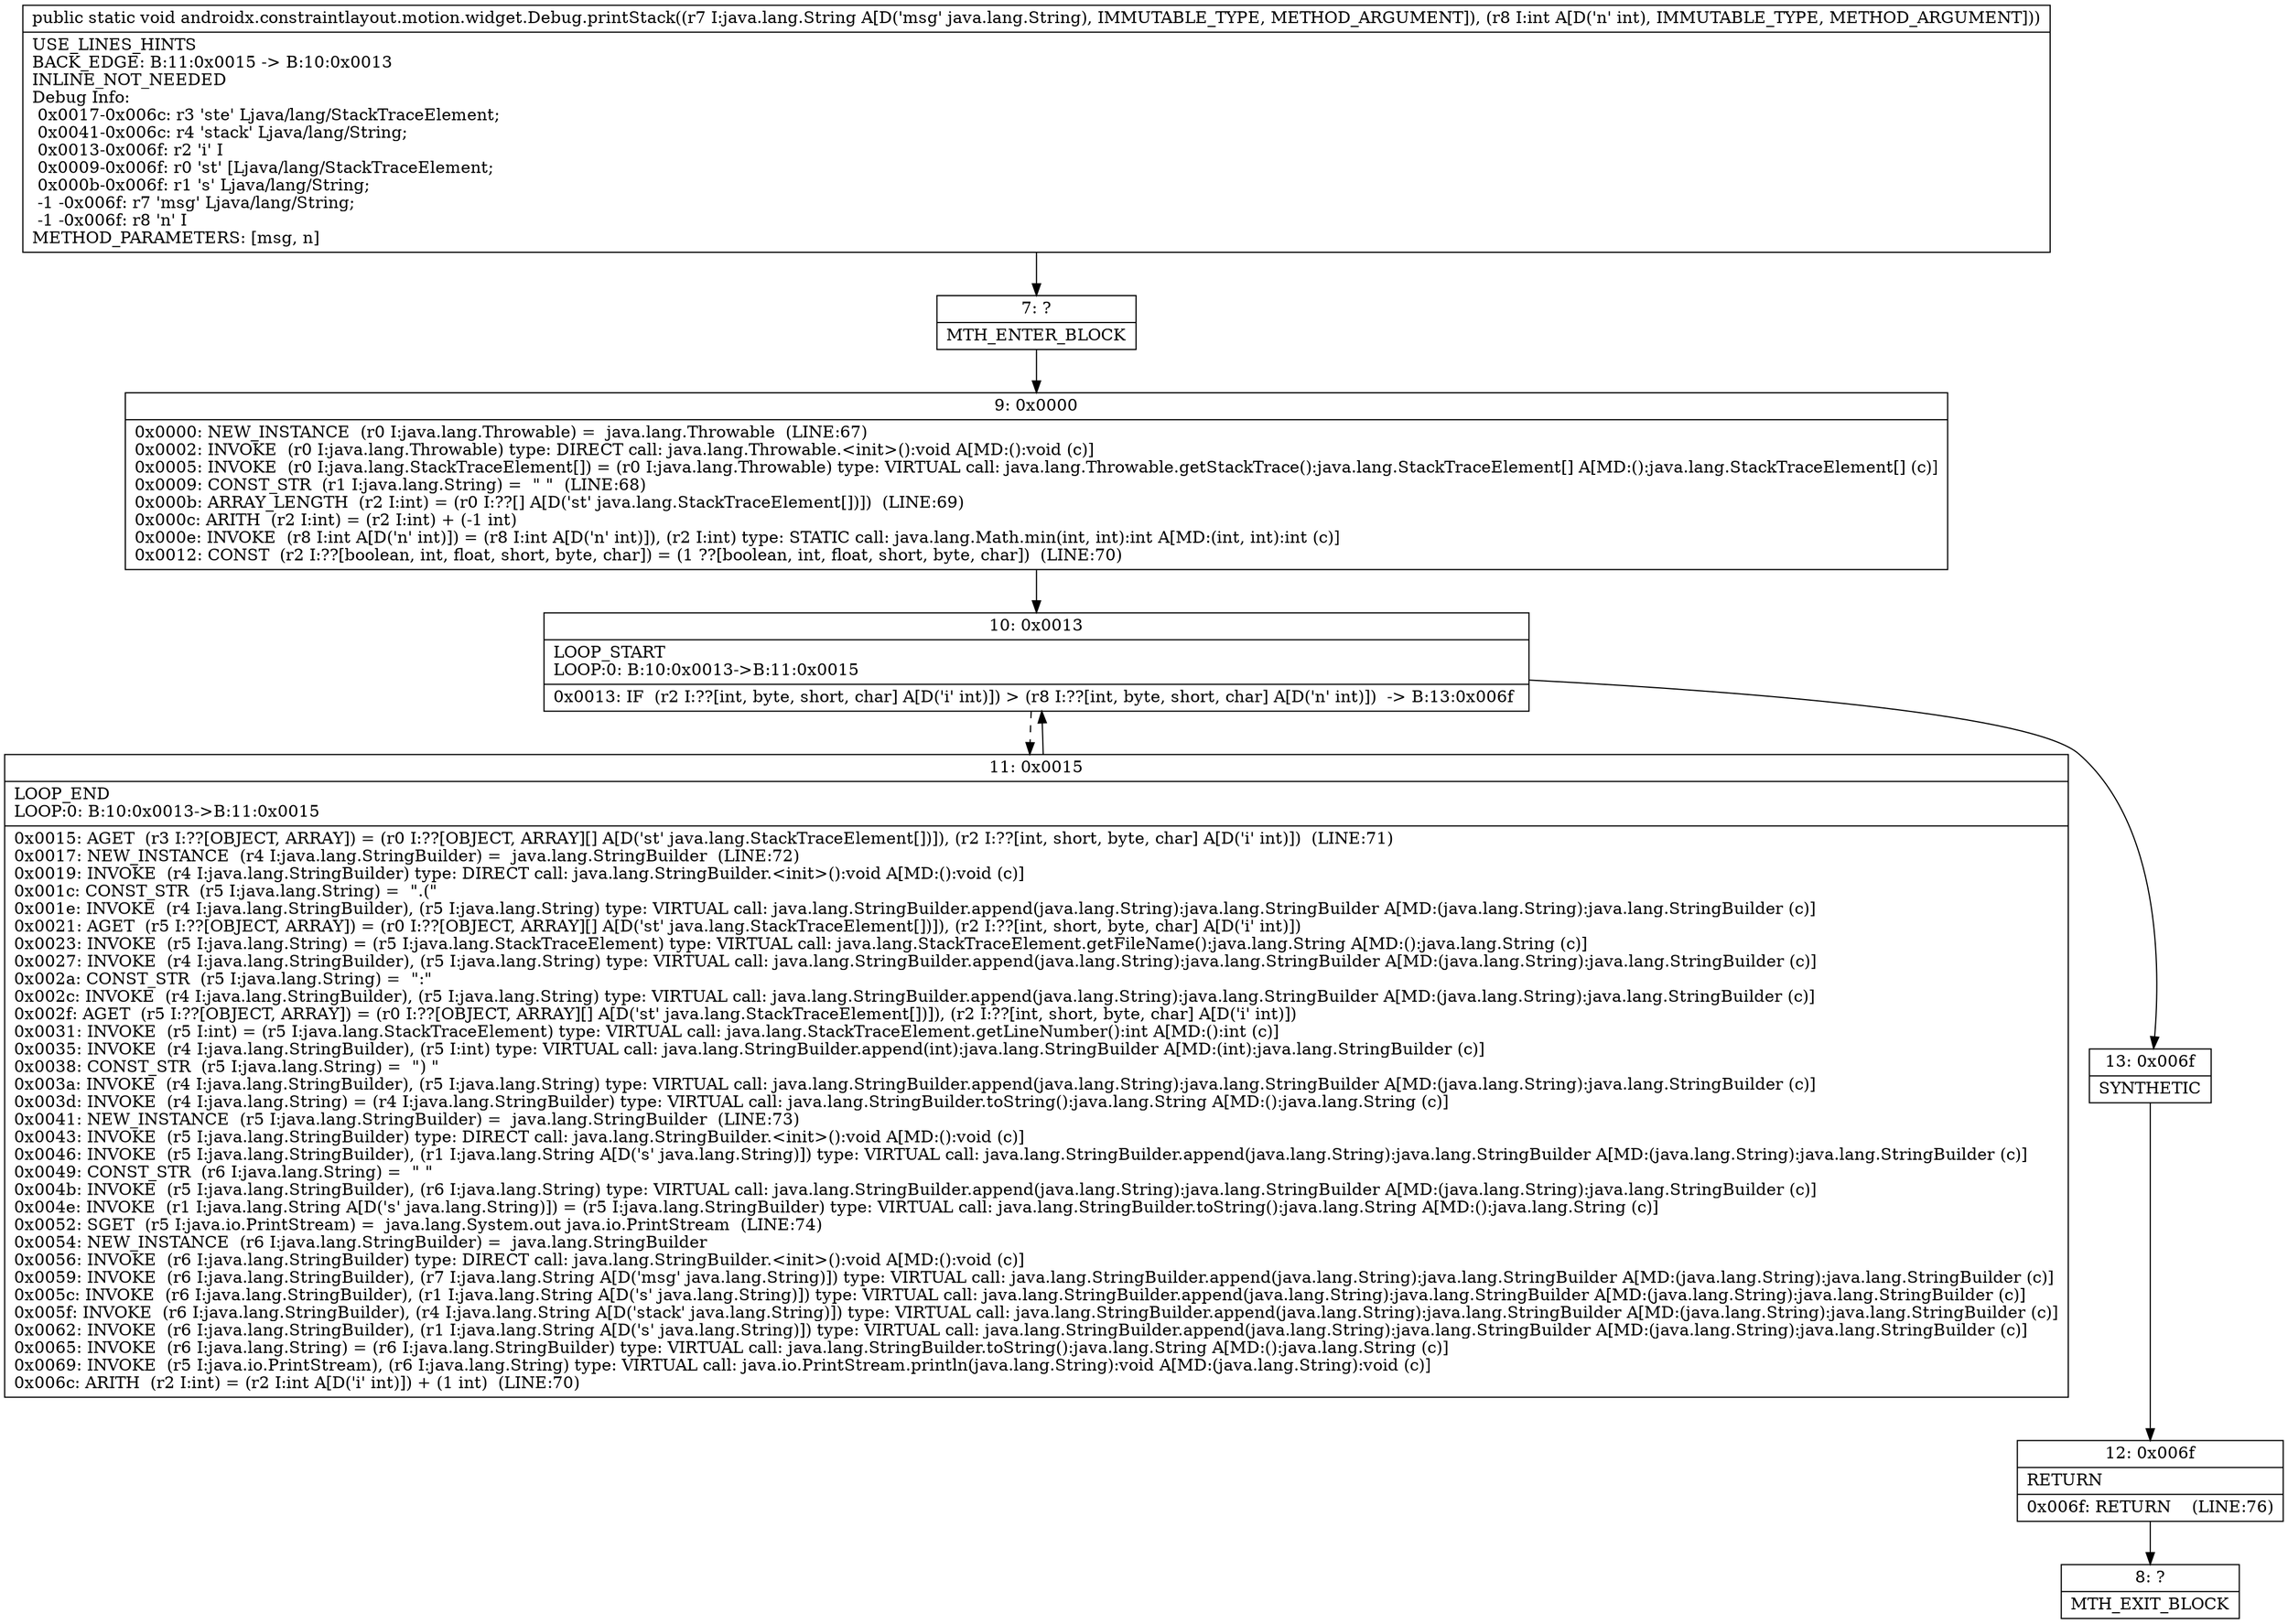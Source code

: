 digraph "CFG forandroidx.constraintlayout.motion.widget.Debug.printStack(Ljava\/lang\/String;I)V" {
Node_7 [shape=record,label="{7\:\ ?|MTH_ENTER_BLOCK\l}"];
Node_9 [shape=record,label="{9\:\ 0x0000|0x0000: NEW_INSTANCE  (r0 I:java.lang.Throwable) =  java.lang.Throwable  (LINE:67)\l0x0002: INVOKE  (r0 I:java.lang.Throwable) type: DIRECT call: java.lang.Throwable.\<init\>():void A[MD:():void (c)]\l0x0005: INVOKE  (r0 I:java.lang.StackTraceElement[]) = (r0 I:java.lang.Throwable) type: VIRTUAL call: java.lang.Throwable.getStackTrace():java.lang.StackTraceElement[] A[MD:():java.lang.StackTraceElement[] (c)]\l0x0009: CONST_STR  (r1 I:java.lang.String) =  \" \"  (LINE:68)\l0x000b: ARRAY_LENGTH  (r2 I:int) = (r0 I:??[] A[D('st' java.lang.StackTraceElement[])])  (LINE:69)\l0x000c: ARITH  (r2 I:int) = (r2 I:int) + (\-1 int) \l0x000e: INVOKE  (r8 I:int A[D('n' int)]) = (r8 I:int A[D('n' int)]), (r2 I:int) type: STATIC call: java.lang.Math.min(int, int):int A[MD:(int, int):int (c)]\l0x0012: CONST  (r2 I:??[boolean, int, float, short, byte, char]) = (1 ??[boolean, int, float, short, byte, char])  (LINE:70)\l}"];
Node_10 [shape=record,label="{10\:\ 0x0013|LOOP_START\lLOOP:0: B:10:0x0013\-\>B:11:0x0015\l|0x0013: IF  (r2 I:??[int, byte, short, char] A[D('i' int)]) \> (r8 I:??[int, byte, short, char] A[D('n' int)])  \-\> B:13:0x006f \l}"];
Node_11 [shape=record,label="{11\:\ 0x0015|LOOP_END\lLOOP:0: B:10:0x0013\-\>B:11:0x0015\l|0x0015: AGET  (r3 I:??[OBJECT, ARRAY]) = (r0 I:??[OBJECT, ARRAY][] A[D('st' java.lang.StackTraceElement[])]), (r2 I:??[int, short, byte, char] A[D('i' int)])  (LINE:71)\l0x0017: NEW_INSTANCE  (r4 I:java.lang.StringBuilder) =  java.lang.StringBuilder  (LINE:72)\l0x0019: INVOKE  (r4 I:java.lang.StringBuilder) type: DIRECT call: java.lang.StringBuilder.\<init\>():void A[MD:():void (c)]\l0x001c: CONST_STR  (r5 I:java.lang.String) =  \".(\" \l0x001e: INVOKE  (r4 I:java.lang.StringBuilder), (r5 I:java.lang.String) type: VIRTUAL call: java.lang.StringBuilder.append(java.lang.String):java.lang.StringBuilder A[MD:(java.lang.String):java.lang.StringBuilder (c)]\l0x0021: AGET  (r5 I:??[OBJECT, ARRAY]) = (r0 I:??[OBJECT, ARRAY][] A[D('st' java.lang.StackTraceElement[])]), (r2 I:??[int, short, byte, char] A[D('i' int)]) \l0x0023: INVOKE  (r5 I:java.lang.String) = (r5 I:java.lang.StackTraceElement) type: VIRTUAL call: java.lang.StackTraceElement.getFileName():java.lang.String A[MD:():java.lang.String (c)]\l0x0027: INVOKE  (r4 I:java.lang.StringBuilder), (r5 I:java.lang.String) type: VIRTUAL call: java.lang.StringBuilder.append(java.lang.String):java.lang.StringBuilder A[MD:(java.lang.String):java.lang.StringBuilder (c)]\l0x002a: CONST_STR  (r5 I:java.lang.String) =  \":\" \l0x002c: INVOKE  (r4 I:java.lang.StringBuilder), (r5 I:java.lang.String) type: VIRTUAL call: java.lang.StringBuilder.append(java.lang.String):java.lang.StringBuilder A[MD:(java.lang.String):java.lang.StringBuilder (c)]\l0x002f: AGET  (r5 I:??[OBJECT, ARRAY]) = (r0 I:??[OBJECT, ARRAY][] A[D('st' java.lang.StackTraceElement[])]), (r2 I:??[int, short, byte, char] A[D('i' int)]) \l0x0031: INVOKE  (r5 I:int) = (r5 I:java.lang.StackTraceElement) type: VIRTUAL call: java.lang.StackTraceElement.getLineNumber():int A[MD:():int (c)]\l0x0035: INVOKE  (r4 I:java.lang.StringBuilder), (r5 I:int) type: VIRTUAL call: java.lang.StringBuilder.append(int):java.lang.StringBuilder A[MD:(int):java.lang.StringBuilder (c)]\l0x0038: CONST_STR  (r5 I:java.lang.String) =  \") \" \l0x003a: INVOKE  (r4 I:java.lang.StringBuilder), (r5 I:java.lang.String) type: VIRTUAL call: java.lang.StringBuilder.append(java.lang.String):java.lang.StringBuilder A[MD:(java.lang.String):java.lang.StringBuilder (c)]\l0x003d: INVOKE  (r4 I:java.lang.String) = (r4 I:java.lang.StringBuilder) type: VIRTUAL call: java.lang.StringBuilder.toString():java.lang.String A[MD:():java.lang.String (c)]\l0x0041: NEW_INSTANCE  (r5 I:java.lang.StringBuilder) =  java.lang.StringBuilder  (LINE:73)\l0x0043: INVOKE  (r5 I:java.lang.StringBuilder) type: DIRECT call: java.lang.StringBuilder.\<init\>():void A[MD:():void (c)]\l0x0046: INVOKE  (r5 I:java.lang.StringBuilder), (r1 I:java.lang.String A[D('s' java.lang.String)]) type: VIRTUAL call: java.lang.StringBuilder.append(java.lang.String):java.lang.StringBuilder A[MD:(java.lang.String):java.lang.StringBuilder (c)]\l0x0049: CONST_STR  (r6 I:java.lang.String) =  \" \" \l0x004b: INVOKE  (r5 I:java.lang.StringBuilder), (r6 I:java.lang.String) type: VIRTUAL call: java.lang.StringBuilder.append(java.lang.String):java.lang.StringBuilder A[MD:(java.lang.String):java.lang.StringBuilder (c)]\l0x004e: INVOKE  (r1 I:java.lang.String A[D('s' java.lang.String)]) = (r5 I:java.lang.StringBuilder) type: VIRTUAL call: java.lang.StringBuilder.toString():java.lang.String A[MD:():java.lang.String (c)]\l0x0052: SGET  (r5 I:java.io.PrintStream) =  java.lang.System.out java.io.PrintStream  (LINE:74)\l0x0054: NEW_INSTANCE  (r6 I:java.lang.StringBuilder) =  java.lang.StringBuilder \l0x0056: INVOKE  (r6 I:java.lang.StringBuilder) type: DIRECT call: java.lang.StringBuilder.\<init\>():void A[MD:():void (c)]\l0x0059: INVOKE  (r6 I:java.lang.StringBuilder), (r7 I:java.lang.String A[D('msg' java.lang.String)]) type: VIRTUAL call: java.lang.StringBuilder.append(java.lang.String):java.lang.StringBuilder A[MD:(java.lang.String):java.lang.StringBuilder (c)]\l0x005c: INVOKE  (r6 I:java.lang.StringBuilder), (r1 I:java.lang.String A[D('s' java.lang.String)]) type: VIRTUAL call: java.lang.StringBuilder.append(java.lang.String):java.lang.StringBuilder A[MD:(java.lang.String):java.lang.StringBuilder (c)]\l0x005f: INVOKE  (r6 I:java.lang.StringBuilder), (r4 I:java.lang.String A[D('stack' java.lang.String)]) type: VIRTUAL call: java.lang.StringBuilder.append(java.lang.String):java.lang.StringBuilder A[MD:(java.lang.String):java.lang.StringBuilder (c)]\l0x0062: INVOKE  (r6 I:java.lang.StringBuilder), (r1 I:java.lang.String A[D('s' java.lang.String)]) type: VIRTUAL call: java.lang.StringBuilder.append(java.lang.String):java.lang.StringBuilder A[MD:(java.lang.String):java.lang.StringBuilder (c)]\l0x0065: INVOKE  (r6 I:java.lang.String) = (r6 I:java.lang.StringBuilder) type: VIRTUAL call: java.lang.StringBuilder.toString():java.lang.String A[MD:():java.lang.String (c)]\l0x0069: INVOKE  (r5 I:java.io.PrintStream), (r6 I:java.lang.String) type: VIRTUAL call: java.io.PrintStream.println(java.lang.String):void A[MD:(java.lang.String):void (c)]\l0x006c: ARITH  (r2 I:int) = (r2 I:int A[D('i' int)]) + (1 int)  (LINE:70)\l}"];
Node_13 [shape=record,label="{13\:\ 0x006f|SYNTHETIC\l}"];
Node_12 [shape=record,label="{12\:\ 0x006f|RETURN\l|0x006f: RETURN    (LINE:76)\l}"];
Node_8 [shape=record,label="{8\:\ ?|MTH_EXIT_BLOCK\l}"];
MethodNode[shape=record,label="{public static void androidx.constraintlayout.motion.widget.Debug.printStack((r7 I:java.lang.String A[D('msg' java.lang.String), IMMUTABLE_TYPE, METHOD_ARGUMENT]), (r8 I:int A[D('n' int), IMMUTABLE_TYPE, METHOD_ARGUMENT]))  | USE_LINES_HINTS\lBACK_EDGE: B:11:0x0015 \-\> B:10:0x0013\lINLINE_NOT_NEEDED\lDebug Info:\l  0x0017\-0x006c: r3 'ste' Ljava\/lang\/StackTraceElement;\l  0x0041\-0x006c: r4 'stack' Ljava\/lang\/String;\l  0x0013\-0x006f: r2 'i' I\l  0x0009\-0x006f: r0 'st' [Ljava\/lang\/StackTraceElement;\l  0x000b\-0x006f: r1 's' Ljava\/lang\/String;\l  \-1 \-0x006f: r7 'msg' Ljava\/lang\/String;\l  \-1 \-0x006f: r8 'n' I\lMETHOD_PARAMETERS: [msg, n]\l}"];
MethodNode -> Node_7;Node_7 -> Node_9;
Node_9 -> Node_10;
Node_10 -> Node_11[style=dashed];
Node_10 -> Node_13;
Node_11 -> Node_10;
Node_13 -> Node_12;
Node_12 -> Node_8;
}

